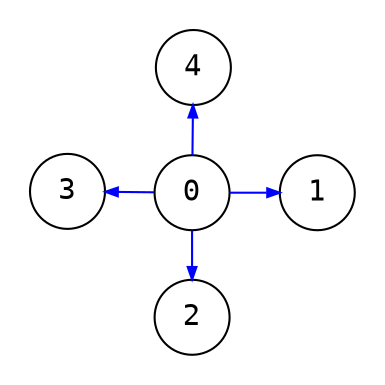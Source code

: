 digraph {
    node [
        fixedsize=true;
        fontname="monospace";
        shape=circle;
        width="0.5";
    ];

    edge [
        arrowsize=0.6;
        color=blue;
    ];

    layout=neato;
    mode="sgd";
    normalize=true;
    maxiter=10000;
    pad=0.2;

    0 -> 1;
    0 -> 2;
    0 -> 3;
    0 -> 4;
    1 -> 2 [style=invis];
    1 -> 4 [style=invis];
    2 -> 3 [style=invis];
    3 -> 4 [style=invis];
}